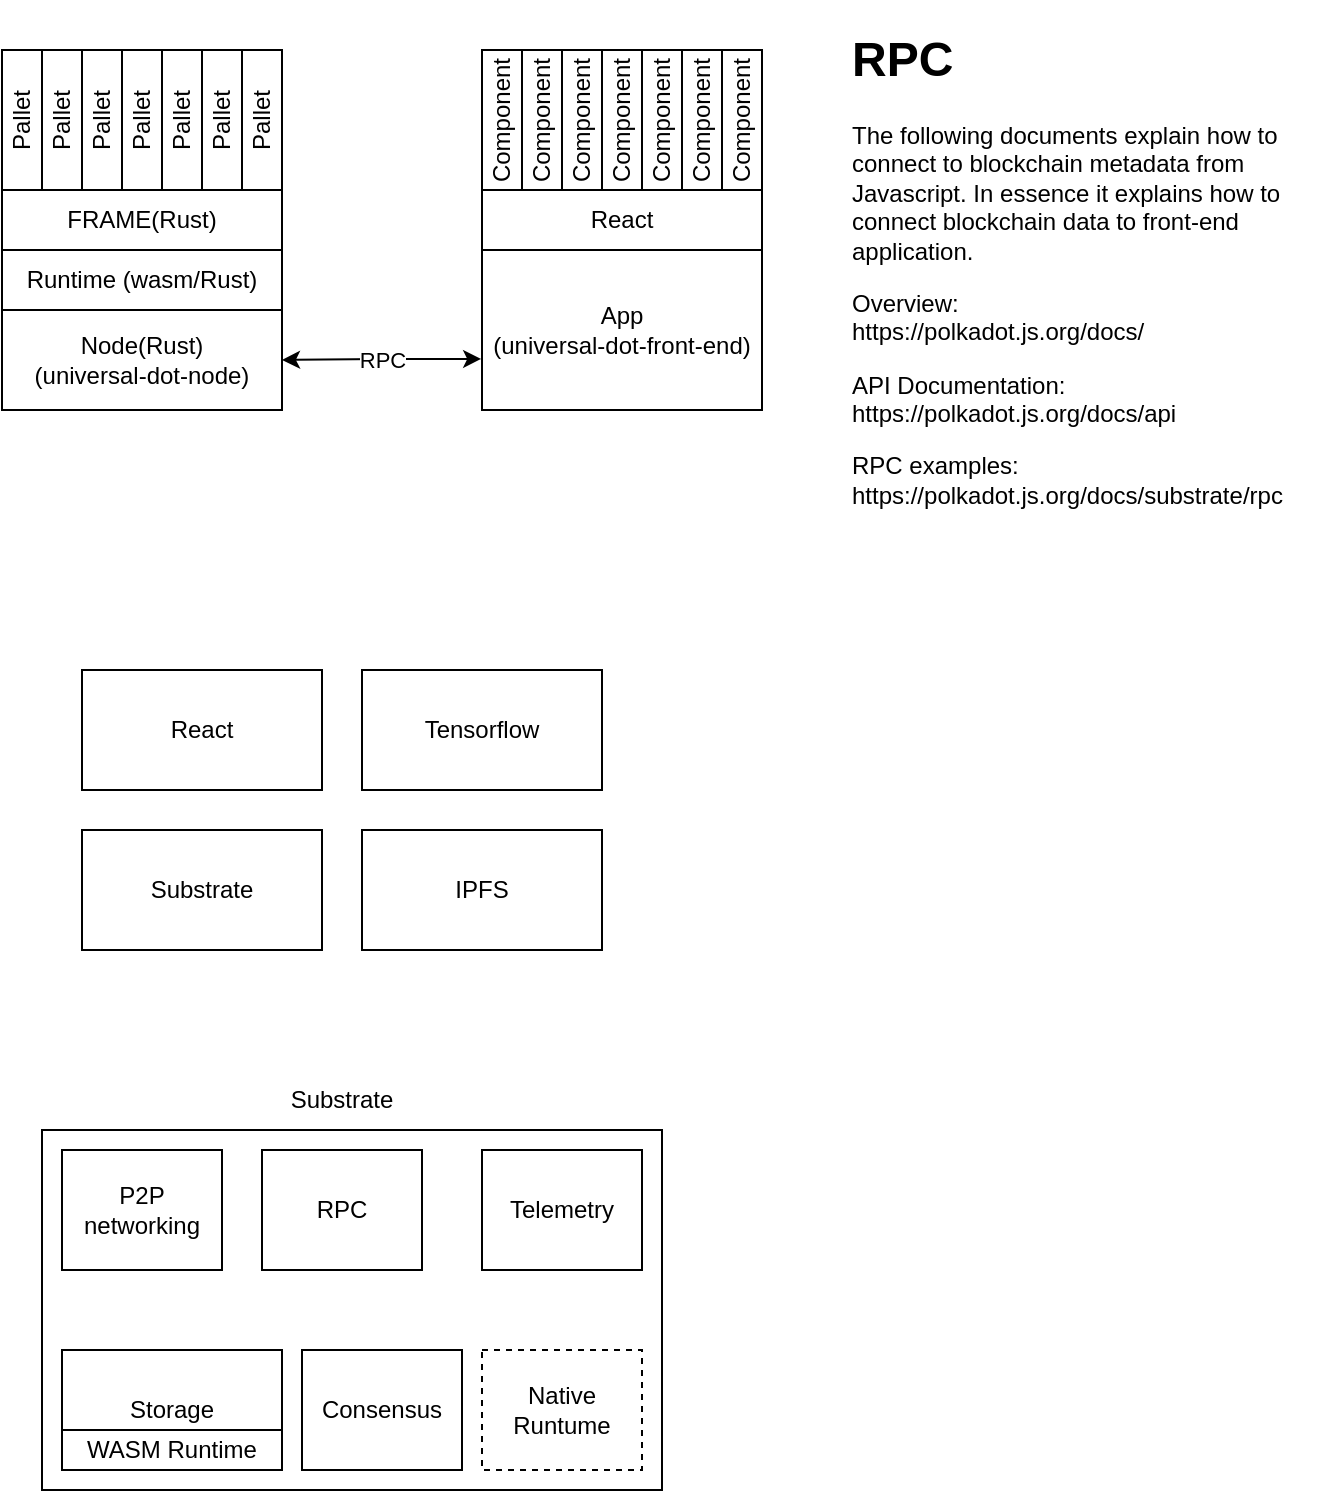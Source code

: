 <mxfile version="18.0.3" type="github">
  <diagram id="XYSDUHxa8FnNzhFP22NK" name="Page-1">
    <mxGraphModel dx="2260" dy="684" grid="1" gridSize="10" guides="1" tooltips="1" connect="1" arrows="1" fold="1" page="1" pageScale="1" pageWidth="850" pageHeight="1100" math="0" shadow="0">
      <root>
        <mxCell id="0" />
        <mxCell id="1" parent="0" />
        <mxCell id="D2MN3MBzmZI97LFbt5y6-1" value="Runtime (wasm/Rust)" style="rounded=0;whiteSpace=wrap;html=1;" parent="1" vertex="1">
          <mxGeometry x="-730" y="290" width="140" height="30" as="geometry" />
        </mxCell>
        <mxCell id="D2MN3MBzmZI97LFbt5y6-2" value="Pallet" style="rounded=0;whiteSpace=wrap;html=1;horizontal=0;" parent="1" vertex="1">
          <mxGeometry x="-730" y="190" width="20" height="70" as="geometry" />
        </mxCell>
        <mxCell id="D2MN3MBzmZI97LFbt5y6-3" value="FRAME(Rust)" style="rounded=0;whiteSpace=wrap;html=1;" parent="1" vertex="1">
          <mxGeometry x="-730" y="260" width="140" height="30" as="geometry" />
        </mxCell>
        <mxCell id="D2MN3MBzmZI97LFbt5y6-4" value="RPC" style="edgeStyle=orthogonalEdgeStyle;rounded=0;orthogonalLoop=1;jettySize=auto;html=1;exitX=-0.003;exitY=0.681;exitDx=0;exitDy=0;startArrow=classic;startFill=1;exitPerimeter=0;" parent="1" source="D2MN3MBzmZI97LFbt5y6-5" target="D2MN3MBzmZI97LFbt5y6-9" edge="1">
          <mxGeometry relative="1" as="geometry" />
        </mxCell>
        <mxCell id="D2MN3MBzmZI97LFbt5y6-5" value="App&lt;br&gt;(universal-dot-front-end)" style="rounded=0;whiteSpace=wrap;html=1;" parent="1" vertex="1">
          <mxGeometry x="-490" y="290" width="140" height="80" as="geometry" />
        </mxCell>
        <mxCell id="D2MN3MBzmZI97LFbt5y6-6" value="React" style="rounded=0;whiteSpace=wrap;html=1;" parent="1" vertex="1">
          <mxGeometry x="-490" y="260" width="140" height="30" as="geometry" />
        </mxCell>
        <mxCell id="D2MN3MBzmZI97LFbt5y6-7" value="Component" style="rounded=0;whiteSpace=wrap;html=1;horizontal=0;" parent="1" vertex="1">
          <mxGeometry x="-490" y="190" width="20" height="70" as="geometry" />
        </mxCell>
        <mxCell id="D2MN3MBzmZI97LFbt5y6-8" value="&lt;h1&gt;RPC&lt;/h1&gt;&lt;p&gt;The following documents explain how to connect to blockchain metadata from Javascript. In essence it explains how to connect blockchain data to front-end application.&lt;/p&gt;&lt;p&gt;Overview:&lt;br&gt;https://polkadot.js.org/docs/&lt;/p&gt;&lt;p&gt;API Documentation:&amp;nbsp;&lt;br&gt;https://polkadot.js.org/docs/api&lt;br&gt;&lt;/p&gt;&lt;p&gt;RPC examples:&lt;br&gt;https://polkadot.js.org/docs/substrate/rpc&lt;br&gt;&lt;/p&gt;" style="text;html=1;strokeColor=none;fillColor=none;spacing=5;spacingTop=-20;whiteSpace=wrap;overflow=hidden;rounded=0;" parent="1" vertex="1">
          <mxGeometry x="-310" y="175" width="240" height="260" as="geometry" />
        </mxCell>
        <mxCell id="D2MN3MBzmZI97LFbt5y6-9" value="Node(Rust)&lt;br&gt;(universal-dot-node)" style="rounded=0;whiteSpace=wrap;html=1;" parent="1" vertex="1">
          <mxGeometry x="-730" y="320" width="140" height="50" as="geometry" />
        </mxCell>
        <mxCell id="D2MN3MBzmZI97LFbt5y6-10" value="Pallet" style="rounded=0;whiteSpace=wrap;html=1;horizontal=0;" parent="1" vertex="1">
          <mxGeometry x="-690" y="190" width="20" height="70" as="geometry" />
        </mxCell>
        <mxCell id="D2MN3MBzmZI97LFbt5y6-11" value="Pallet" style="rounded=0;whiteSpace=wrap;html=1;horizontal=0;" parent="1" vertex="1">
          <mxGeometry x="-670" y="190" width="20" height="70" as="geometry" />
        </mxCell>
        <mxCell id="D2MN3MBzmZI97LFbt5y6-12" value="Pallet" style="rounded=0;whiteSpace=wrap;html=1;horizontal=0;" parent="1" vertex="1">
          <mxGeometry x="-650" y="190" width="20" height="70" as="geometry" />
        </mxCell>
        <mxCell id="D2MN3MBzmZI97LFbt5y6-13" value="Pallet" style="rounded=0;whiteSpace=wrap;html=1;horizontal=0;" parent="1" vertex="1">
          <mxGeometry x="-630" y="190" width="20" height="70" as="geometry" />
        </mxCell>
        <mxCell id="D2MN3MBzmZI97LFbt5y6-14" value="Pallet" style="rounded=0;whiteSpace=wrap;html=1;horizontal=0;" parent="1" vertex="1">
          <mxGeometry x="-610" y="190" width="20" height="70" as="geometry" />
        </mxCell>
        <mxCell id="D2MN3MBzmZI97LFbt5y6-15" value="Pallet" style="rounded=0;whiteSpace=wrap;html=1;horizontal=0;" parent="1" vertex="1">
          <mxGeometry x="-710" y="190" width="20" height="70" as="geometry" />
        </mxCell>
        <mxCell id="D2MN3MBzmZI97LFbt5y6-16" value="Component" style="rounded=0;whiteSpace=wrap;html=1;horizontal=0;" parent="1" vertex="1">
          <mxGeometry x="-430" y="190" width="20" height="70" as="geometry" />
        </mxCell>
        <mxCell id="D2MN3MBzmZI97LFbt5y6-17" value="Component" style="rounded=0;whiteSpace=wrap;html=1;horizontal=0;" parent="1" vertex="1">
          <mxGeometry x="-410" y="190" width="20" height="70" as="geometry" />
        </mxCell>
        <mxCell id="D2MN3MBzmZI97LFbt5y6-18" value="Component" style="rounded=0;whiteSpace=wrap;html=1;horizontal=0;" parent="1" vertex="1">
          <mxGeometry x="-390" y="190" width="20" height="70" as="geometry" />
        </mxCell>
        <mxCell id="D2MN3MBzmZI97LFbt5y6-19" value="Component" style="rounded=0;whiteSpace=wrap;html=1;horizontal=0;" parent="1" vertex="1">
          <mxGeometry x="-370" y="190" width="20" height="70" as="geometry" />
        </mxCell>
        <mxCell id="D2MN3MBzmZI97LFbt5y6-20" value="Component" style="rounded=0;whiteSpace=wrap;html=1;horizontal=0;" parent="1" vertex="1">
          <mxGeometry x="-450" y="190" width="20" height="70" as="geometry" />
        </mxCell>
        <mxCell id="D2MN3MBzmZI97LFbt5y6-21" value="Component" style="rounded=0;whiteSpace=wrap;html=1;horizontal=0;" parent="1" vertex="1">
          <mxGeometry x="-470" y="190" width="20" height="70" as="geometry" />
        </mxCell>
        <mxCell id="xSVX6aapulrCaZrCg8h8-2" value="React" style="rounded=0;whiteSpace=wrap;html=1;" vertex="1" parent="1">
          <mxGeometry x="-690" y="500" width="120" height="60" as="geometry" />
        </mxCell>
        <mxCell id="xSVX6aapulrCaZrCg8h8-3" value="Tensorflow" style="rounded=0;whiteSpace=wrap;html=1;" vertex="1" parent="1">
          <mxGeometry x="-550" y="500" width="120" height="60" as="geometry" />
        </mxCell>
        <mxCell id="xSVX6aapulrCaZrCg8h8-4" value="IPFS" style="rounded=0;whiteSpace=wrap;html=1;" vertex="1" parent="1">
          <mxGeometry x="-550" y="580" width="120" height="60" as="geometry" />
        </mxCell>
        <mxCell id="xSVX6aapulrCaZrCg8h8-5" value="Substrate" style="rounded=0;whiteSpace=wrap;html=1;" vertex="1" parent="1">
          <mxGeometry x="-690" y="580" width="120" height="60" as="geometry" />
        </mxCell>
        <mxCell id="xSVX6aapulrCaZrCg8h8-6" value="" style="rounded=0;whiteSpace=wrap;html=1;" vertex="1" parent="1">
          <mxGeometry x="-710" y="730" width="310" height="180" as="geometry" />
        </mxCell>
        <mxCell id="xSVX6aapulrCaZrCg8h8-7" value="Substrate" style="text;html=1;strokeColor=none;fillColor=none;align=center;verticalAlign=middle;whiteSpace=wrap;rounded=0;" vertex="1" parent="1">
          <mxGeometry x="-590" y="700" width="60" height="30" as="geometry" />
        </mxCell>
        <mxCell id="xSVX6aapulrCaZrCg8h8-8" value="Storage" style="rounded=0;whiteSpace=wrap;html=1;" vertex="1" parent="1">
          <mxGeometry x="-700" y="840" width="110" height="60" as="geometry" />
        </mxCell>
        <mxCell id="xSVX6aapulrCaZrCg8h8-9" value="WASM Runtime" style="rounded=0;whiteSpace=wrap;html=1;" vertex="1" parent="1">
          <mxGeometry x="-700" y="880" width="110" height="20" as="geometry" />
        </mxCell>
        <mxCell id="xSVX6aapulrCaZrCg8h8-10" value="Consensus" style="rounded=0;whiteSpace=wrap;html=1;" vertex="1" parent="1">
          <mxGeometry x="-580" y="840" width="80" height="60" as="geometry" />
        </mxCell>
        <mxCell id="xSVX6aapulrCaZrCg8h8-11" value="P2P networking" style="rounded=0;whiteSpace=wrap;html=1;" vertex="1" parent="1">
          <mxGeometry x="-700" y="740" width="80" height="60" as="geometry" />
        </mxCell>
        <mxCell id="xSVX6aapulrCaZrCg8h8-12" value="RPC" style="rounded=0;whiteSpace=wrap;html=1;" vertex="1" parent="1">
          <mxGeometry x="-600" y="740" width="80" height="60" as="geometry" />
        </mxCell>
        <mxCell id="xSVX6aapulrCaZrCg8h8-13" value="Telemetry" style="rounded=0;whiteSpace=wrap;html=1;" vertex="1" parent="1">
          <mxGeometry x="-490" y="740" width="80" height="60" as="geometry" />
        </mxCell>
        <mxCell id="xSVX6aapulrCaZrCg8h8-14" value="Native Runtume" style="rounded=0;whiteSpace=wrap;html=1;dashed=1;" vertex="1" parent="1">
          <mxGeometry x="-490" y="840" width="80" height="60" as="geometry" />
        </mxCell>
      </root>
    </mxGraphModel>
  </diagram>
</mxfile>
